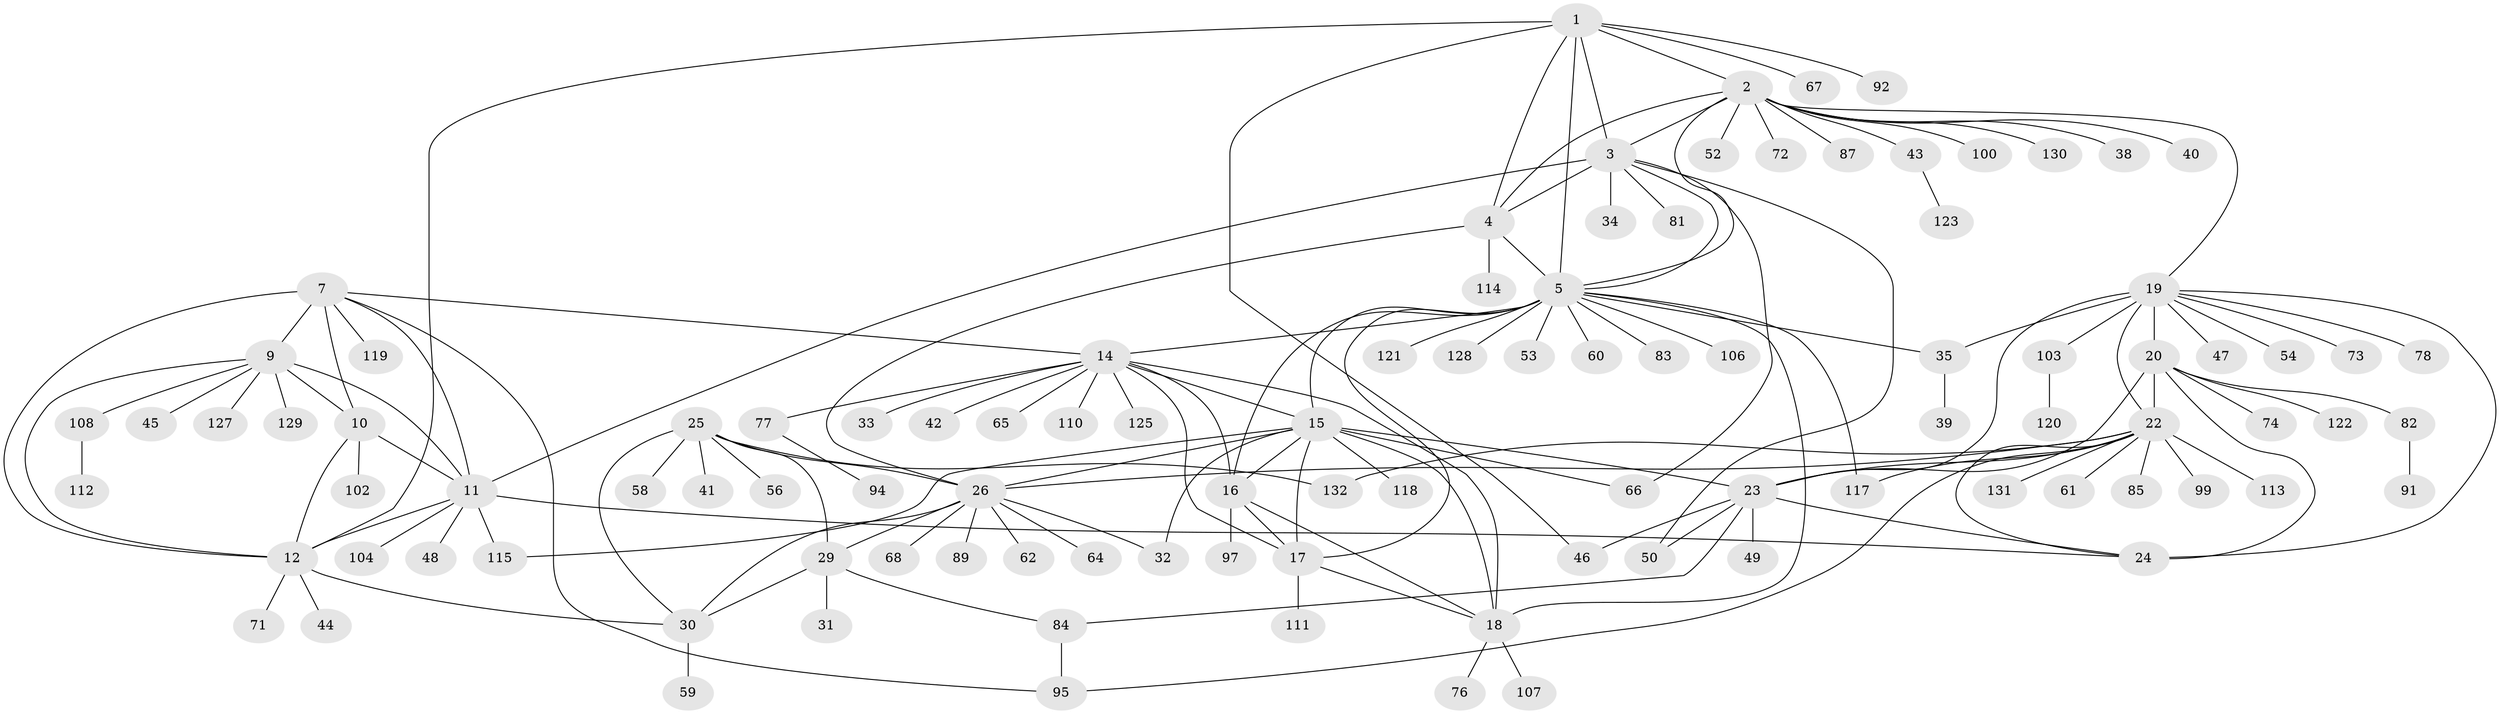 // original degree distribution, {8: 0.06060606060606061, 15: 0.007575757575757576, 11: 0.045454545454545456, 9: 0.022727272727272728, 6: 0.045454545454545456, 7: 0.022727272727272728, 12: 0.007575757575757576, 14: 0.007575757575757576, 10: 0.007575757575757576, 1: 0.5833333333333334, 3: 0.045454545454545456, 2: 0.14393939393939395}
// Generated by graph-tools (version 1.1) at 2025/11/02/27/25 16:11:34]
// undirected, 103 vertices, 151 edges
graph export_dot {
graph [start="1"]
  node [color=gray90,style=filled];
  1 [super="+6"];
  2 [super="+109"];
  3 [super="+70"];
  4 [super="+80"];
  5 [super="+13"];
  7 [super="+8"];
  9 [super="+105"];
  10 [super="+86"];
  11 [super="+69"];
  12 [super="+124"];
  14 [super="+37"];
  15 [super="+63"];
  16;
  17 [super="+90"];
  18 [super="+101"];
  19 [super="+21"];
  20 [super="+75"];
  22 [super="+36"];
  23 [super="+93"];
  24;
  25 [super="+27"];
  26 [super="+28"];
  29 [super="+88"];
  30 [super="+55"];
  31;
  32 [super="+51"];
  33;
  34;
  35 [super="+96"];
  38;
  39;
  40;
  41;
  42;
  43 [super="+57"];
  44;
  45;
  46;
  47;
  48;
  49;
  50;
  52;
  53;
  54;
  56;
  58;
  59;
  60;
  61;
  62 [super="+98"];
  64;
  65;
  66;
  67;
  68;
  71;
  72;
  73 [super="+79"];
  74;
  76;
  77;
  78;
  81;
  82;
  83;
  84;
  85;
  87;
  89;
  91;
  92;
  94;
  95 [super="+116"];
  97;
  99;
  100;
  102;
  103 [super="+126"];
  104;
  106;
  107;
  108;
  110;
  111;
  112;
  113;
  114;
  115;
  117;
  118;
  119;
  120;
  121;
  122;
  123;
  125;
  127;
  128;
  129;
  130;
  131;
  132;
  1 -- 2 [weight=2];
  1 -- 3 [weight=2];
  1 -- 4 [weight=2];
  1 -- 5 [weight=2];
  1 -- 46;
  1 -- 92;
  1 -- 67;
  1 -- 12;
  2 -- 3;
  2 -- 4;
  2 -- 5;
  2 -- 38;
  2 -- 40;
  2 -- 43;
  2 -- 52;
  2 -- 72;
  2 -- 87;
  2 -- 100;
  2 -- 130;
  2 -- 19;
  3 -- 4;
  3 -- 5;
  3 -- 11;
  3 -- 34;
  3 -- 50;
  3 -- 66;
  3 -- 81;
  4 -- 5;
  4 -- 114;
  4 -- 26;
  5 -- 117;
  5 -- 121;
  5 -- 128;
  5 -- 106;
  5 -- 14;
  5 -- 15;
  5 -- 16;
  5 -- 17;
  5 -- 18;
  5 -- 83;
  5 -- 53;
  5 -- 60;
  5 -- 35;
  7 -- 9 [weight=2];
  7 -- 10 [weight=2];
  7 -- 11 [weight=2];
  7 -- 12 [weight=2];
  7 -- 95;
  7 -- 119;
  7 -- 14;
  9 -- 10;
  9 -- 11;
  9 -- 12;
  9 -- 45;
  9 -- 108;
  9 -- 127;
  9 -- 129;
  10 -- 11;
  10 -- 12;
  10 -- 102;
  11 -- 12;
  11 -- 24;
  11 -- 48;
  11 -- 104;
  11 -- 115;
  12 -- 30;
  12 -- 44;
  12 -- 71;
  14 -- 15;
  14 -- 16;
  14 -- 17;
  14 -- 18;
  14 -- 33;
  14 -- 42;
  14 -- 65;
  14 -- 125;
  14 -- 110;
  14 -- 77;
  15 -- 16;
  15 -- 17;
  15 -- 18;
  15 -- 23;
  15 -- 32;
  15 -- 66;
  15 -- 115;
  15 -- 118;
  15 -- 26;
  16 -- 17;
  16 -- 18;
  16 -- 97;
  17 -- 18;
  17 -- 111;
  18 -- 76;
  18 -- 107;
  19 -- 20 [weight=2];
  19 -- 22 [weight=2];
  19 -- 23 [weight=2];
  19 -- 24 [weight=2];
  19 -- 73;
  19 -- 35;
  19 -- 103;
  19 -- 78;
  19 -- 47;
  19 -- 54;
  20 -- 22;
  20 -- 23;
  20 -- 24;
  20 -- 74;
  20 -- 122;
  20 -- 82;
  22 -- 23;
  22 -- 24;
  22 -- 26;
  22 -- 61;
  22 -- 85;
  22 -- 99;
  22 -- 113;
  22 -- 117;
  22 -- 132;
  22 -- 131;
  22 -- 95;
  23 -- 24;
  23 -- 46;
  23 -- 49;
  23 -- 50;
  23 -- 84;
  25 -- 26 [weight=4];
  25 -- 29 [weight=2];
  25 -- 30 [weight=2];
  25 -- 58;
  25 -- 132;
  25 -- 56;
  25 -- 41;
  26 -- 29 [weight=2];
  26 -- 30 [weight=2];
  26 -- 32;
  26 -- 62;
  26 -- 64;
  26 -- 89;
  26 -- 68;
  29 -- 30;
  29 -- 31;
  29 -- 84;
  30 -- 59;
  35 -- 39;
  43 -- 123;
  77 -- 94;
  82 -- 91;
  84 -- 95;
  103 -- 120;
  108 -- 112;
}
